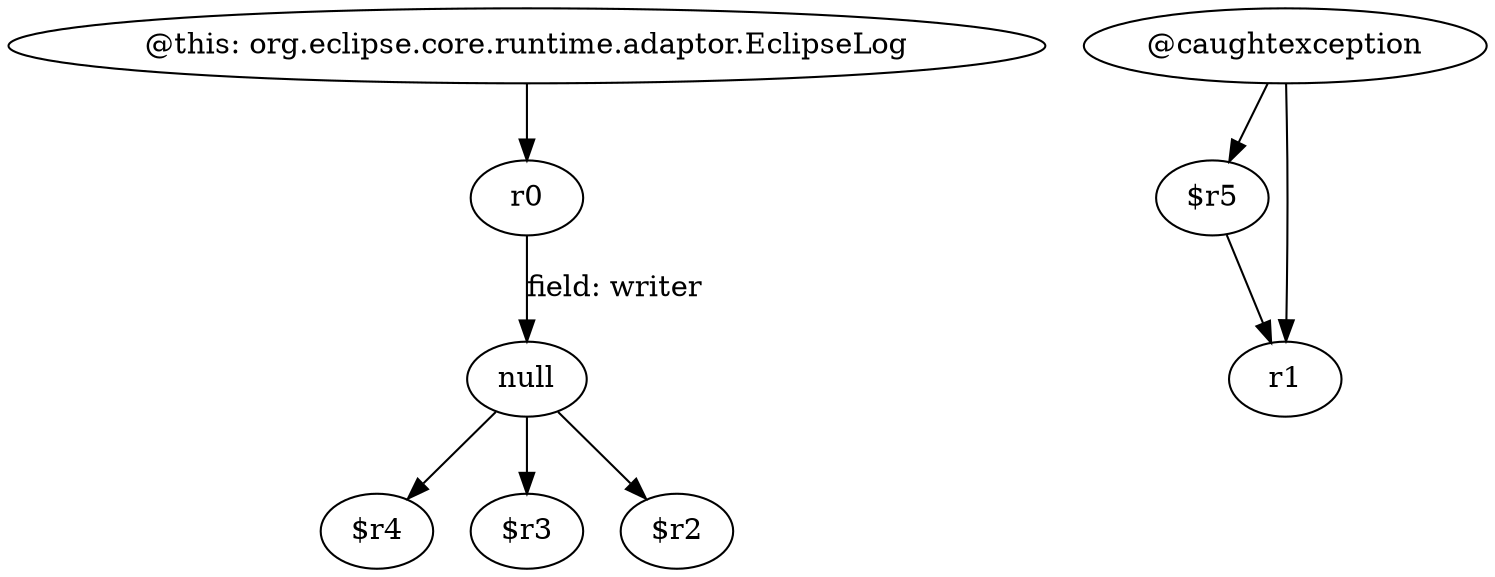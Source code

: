 digraph g {
0[label="r0"]
1[label="null"]
0->1[label="field: writer"]
2[label="$r5"]
3[label="r1"]
2->3[label=""]
4[label="$r4"]
1->4[label=""]
5[label="$r3"]
1->5[label=""]
6[label="@this: org.eclipse.core.runtime.adaptor.EclipseLog"]
6->0[label=""]
7[label="$r2"]
1->7[label=""]
8[label="@caughtexception"]
8->2[label=""]
8->3[label=""]
}